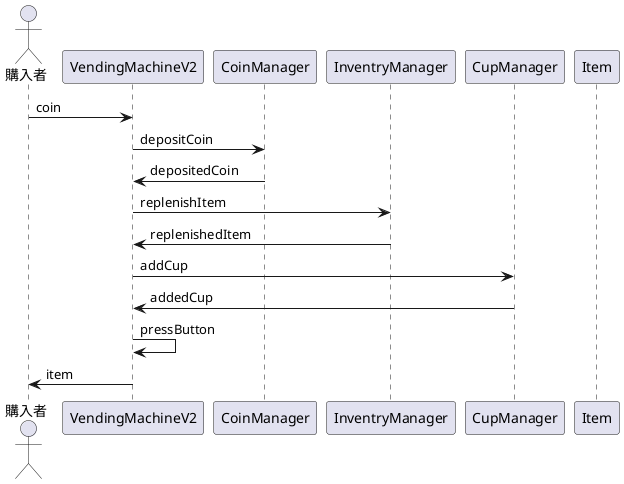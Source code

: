 
@startuml

actor 購入者
participant VendingMachineV2
participant CoinManager
participant InventryManager
participant CupManager
participant Item

購入者 -> VendingMachineV2: coin
VendingMachineV2 -> CoinManager: depositCoin
CoinManager -> VendingMachineV2: depositedCoin
VendingMachineV2 -> InventryManager: replenishItem
InventryManager -> VendingMachineV2: replenishedItem
VendingMachineV2 -> CupManager: addCup
CupManager -> VendingMachineV2: addedCup
VendingMachineV2 -> VendingMachineV2: pressButton

VendingMachineV2 -> 購入者: item

@enduml
